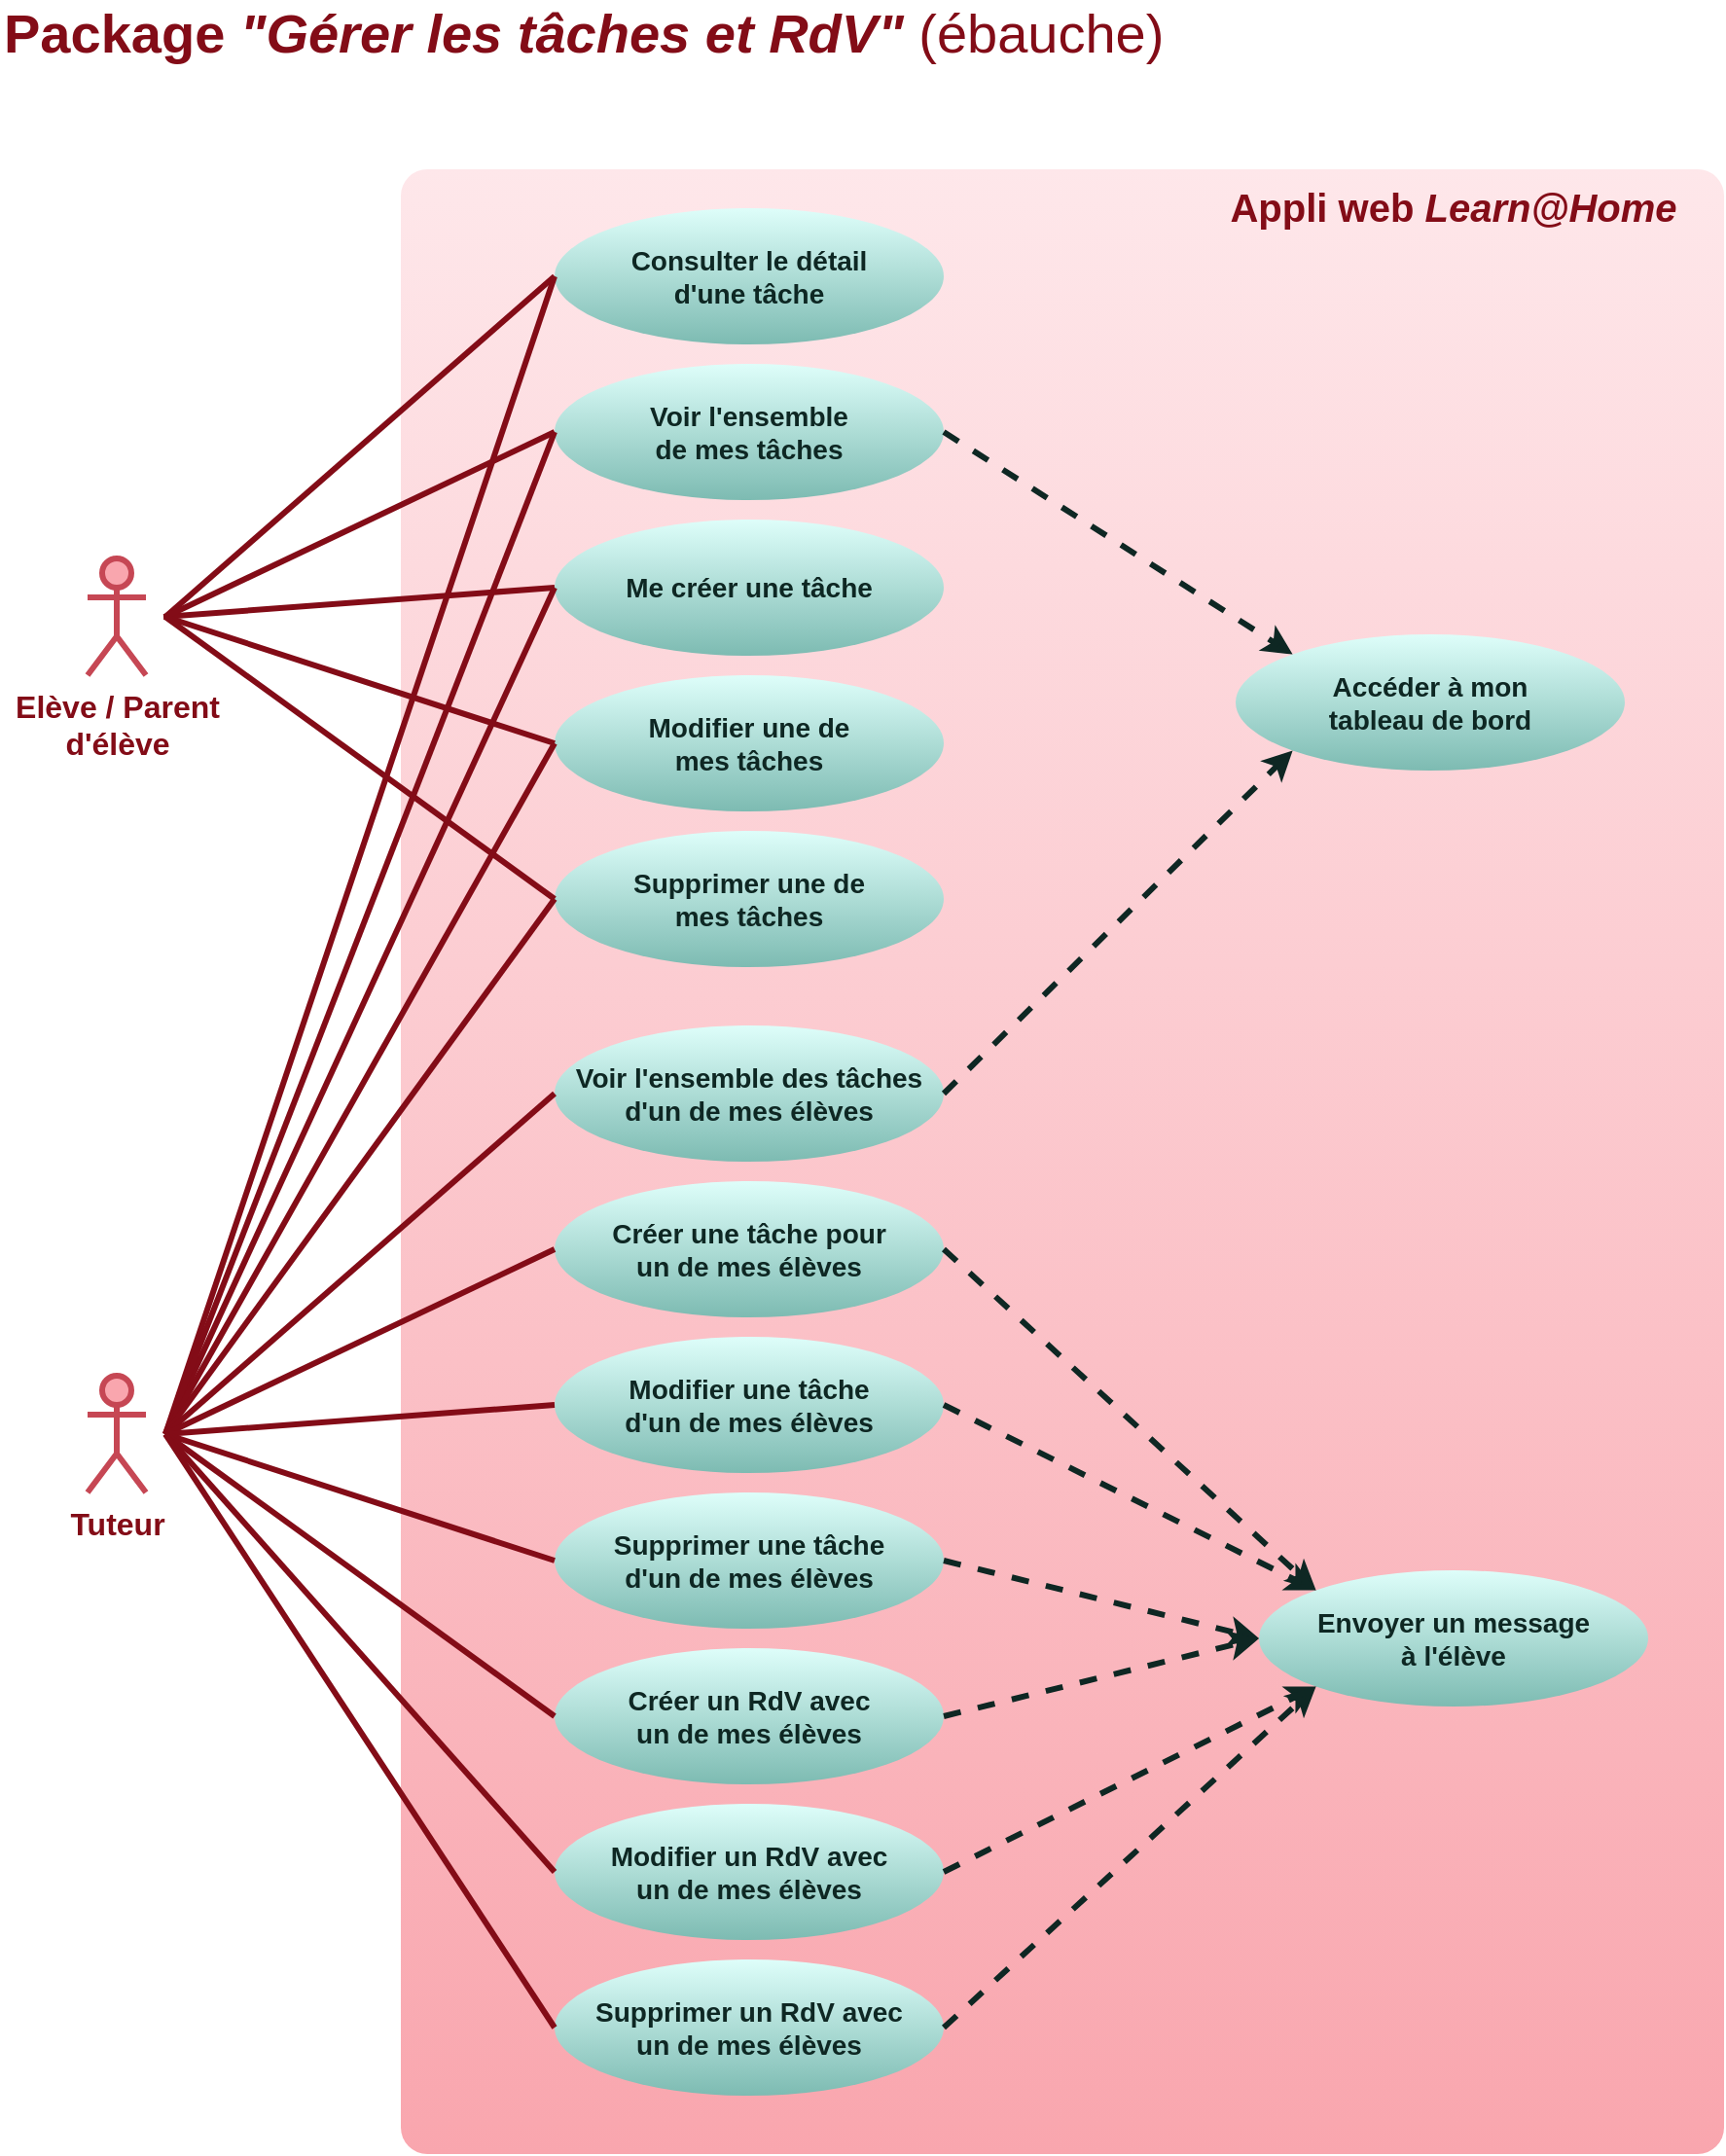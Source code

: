 <mxfile>
    <diagram id="AmlEpA3_1aYCrx1T0YUR" name="Page-1">
        <mxGraphModel dx="1296" dy="957" grid="0" gridSize="10" guides="1" tooltips="1" connect="1" arrows="1" fold="1" page="1" pageScale="1" pageWidth="1169" pageHeight="827" background="#ffffff" math="0" shadow="0">
            <root>
                <mxCell id="0"/>
                <mxCell id="1" parent="0"/>
                <mxCell id="2" value="&lt;font style=&quot;font-size: 16px&quot;&gt;Elève / Parent &lt;br&gt;d'élève&lt;/font&gt;" style="shape=umlActor;verticalLabelPosition=bottom;verticalAlign=top;html=1;strokeWidth=3;strokeColor=#C64754;fillColor=#f9a6ae;fontColor=#830C17;fontStyle=1" parent="1" vertex="1">
                    <mxGeometry x="80" y="340" width="30" height="60" as="geometry"/>
                </mxCell>
                <mxCell id="9" value="&lt;font size=&quot;1&quot; color=&quot;#830c17&quot;&gt;&lt;span style=&quot;font-size: 28px&quot;&gt;&lt;b&gt;Package &lt;/b&gt;&lt;i style=&quot;font-weight: bold&quot;&gt;&quot;Gérer les tâches et RdV&quot;&lt;/i&gt; (ébauche)&lt;/span&gt;&lt;/font&gt;" style="text;html=1;strokeColor=none;fillColor=none;align=left;verticalAlign=middle;whiteSpace=wrap;rounded=0;fontColor=#660000;" parent="1" vertex="1">
                    <mxGeometry x="35" y="60" width="610" height="20" as="geometry"/>
                </mxCell>
                <mxCell id="10" value="" style="rounded=1;whiteSpace=wrap;html=1;fontColor=#660000;strokeWidth=3;strokeColor=none;fillColor=#F9A6AE;gradientColor=#fee7ea;gradientDirection=north;arcSize=2;" parent="1" vertex="1">
                    <mxGeometry x="241" y="140" width="680" height="1020" as="geometry"/>
                </mxCell>
                <mxCell id="12" value="&lt;font style=&quot;font-size: 16px&quot;&gt;Tuteur&lt;br&gt;&lt;/font&gt;" style="shape=umlActor;verticalLabelPosition=bottom;verticalAlign=top;html=1;strokeWidth=3;strokeColor=#C64754;fillColor=#f9a6ae;fontColor=#830C17;fontStyle=1" parent="1" vertex="1">
                    <mxGeometry x="80" y="760" width="30" height="60" as="geometry"/>
                </mxCell>
                <mxCell id="13" value="&lt;font color=&quot;#830c17&quot;&gt;&lt;span style=&quot;font-size: 20px&quot;&gt;&lt;b&gt;Appli web&lt;i&gt; Learn@Home&lt;/i&gt;&lt;/b&gt;&lt;/span&gt;&lt;/font&gt;" style="text;html=1;strokeColor=none;fillColor=none;align=center;verticalAlign=middle;whiteSpace=wrap;rounded=0;fontColor=#660000;" parent="1" vertex="1">
                    <mxGeometry x="657" y="149" width="250" height="20" as="geometry"/>
                </mxCell>
                <mxCell id="19" value="&lt;font style=&quot;font-size: 14px&quot;&gt;&lt;b&gt;&lt;font style=&quot;font-size: 14px&quot;&gt;Consulter le détail&lt;br&gt;&lt;/font&gt;d'une tâche&lt;br&gt;&lt;/b&gt;&lt;/font&gt;" style="ellipse;whiteSpace=wrap;html=1;rounded=1;strokeWidth=3;fontColor=#0e2723;strokeColor=none;fillColor=#defefa;gradientColor=#7dbbb2;" parent="1" vertex="1">
                    <mxGeometry x="320" y="160" width="200" height="70" as="geometry"/>
                </mxCell>
                <mxCell id="31" value="" style="endArrow=none;html=1;fontColor=#0e2723;strokeWidth=3;strokeColor=#830C17;exitX=0;exitY=0.5;exitDx=0;exitDy=0;" parent="1" source="19" edge="1">
                    <mxGeometry width="50" height="50" relative="1" as="geometry">
                        <mxPoint x="338.5" y="292" as="sourcePoint"/>
                        <mxPoint x="120" y="370" as="targetPoint"/>
                    </mxGeometry>
                </mxCell>
                <mxCell id="34" value="" style="endArrow=none;html=1;fontColor=#0e2723;strokeWidth=3;strokeColor=#830C17;exitX=0;exitY=0.5;exitDx=0;exitDy=0;" parent="1" source="19" edge="1">
                    <mxGeometry width="50" height="50" relative="1" as="geometry">
                        <mxPoint x="338.5" y="292" as="sourcePoint"/>
                        <mxPoint x="120" y="790" as="targetPoint"/>
                    </mxGeometry>
                </mxCell>
                <mxCell id="37" value="&lt;font style=&quot;font-size: 14px&quot;&gt;&lt;b&gt;Me créer une tâche&lt;br&gt;&lt;/b&gt;&lt;/font&gt;" style="ellipse;whiteSpace=wrap;html=1;rounded=1;strokeWidth=3;fontColor=#0e2723;strokeColor=none;fillColor=#defefa;gradientColor=#7dbbb2;" parent="1" vertex="1">
                    <mxGeometry x="320" y="320" width="200" height="70" as="geometry"/>
                </mxCell>
                <mxCell id="38" value="" style="endArrow=none;html=1;fontColor=#0e2723;strokeWidth=3;strokeColor=#830C17;exitX=0;exitY=0.5;exitDx=0;exitDy=0;" parent="1" source="37" edge="1">
                    <mxGeometry width="50" height="50" relative="1" as="geometry">
                        <mxPoint x="495" y="530" as="sourcePoint"/>
                        <mxPoint x="119" y="370" as="targetPoint"/>
                    </mxGeometry>
                </mxCell>
                <mxCell id="39" value="" style="endArrow=none;html=1;fontColor=#0e2723;strokeWidth=3;strokeColor=#830C17;exitX=0;exitY=0.5;exitDx=0;exitDy=0;" parent="1" source="37" edge="1">
                    <mxGeometry width="50" height="50" relative="1" as="geometry">
                        <mxPoint x="495" y="382" as="sourcePoint"/>
                        <mxPoint x="120" y="790" as="targetPoint"/>
                    </mxGeometry>
                </mxCell>
                <mxCell id="40" value="&lt;font style=&quot;font-size: 14px&quot;&gt;&lt;b&gt;Voir l'ensemble&lt;br&gt;de mes tâches&lt;/b&gt;&lt;b&gt;&lt;br&gt;&lt;/b&gt;&lt;/font&gt;" style="ellipse;whiteSpace=wrap;html=1;rounded=1;strokeWidth=3;fontColor=#0e2723;strokeColor=none;fillColor=#defefa;gradientColor=#7dbbb2;" vertex="1" parent="1">
                    <mxGeometry x="320" y="240" width="200" height="70" as="geometry"/>
                </mxCell>
                <mxCell id="41" value="&lt;font style=&quot;font-size: 14px&quot;&gt;&lt;b&gt;Voir l'ensemble des tâches d'un de mes élèves&lt;br&gt;&lt;/b&gt;&lt;/font&gt;" style="ellipse;whiteSpace=wrap;html=1;rounded=1;strokeWidth=3;fontColor=#0e2723;strokeColor=none;fillColor=#defefa;gradientColor=#7dbbb2;" vertex="1" parent="1">
                    <mxGeometry x="320" y="580" width="200" height="70" as="geometry"/>
                </mxCell>
                <mxCell id="42" value="&lt;font style=&quot;font-size: 14px&quot;&gt;&lt;b&gt;Modifier une de&lt;br&gt;mes tâches&lt;br&gt;&lt;/b&gt;&lt;/font&gt;" style="ellipse;whiteSpace=wrap;html=1;rounded=1;strokeWidth=3;fontColor=#0e2723;strokeColor=none;fillColor=#defefa;gradientColor=#7dbbb2;" vertex="1" parent="1">
                    <mxGeometry x="320" y="400" width="200" height="70" as="geometry"/>
                </mxCell>
                <mxCell id="43" value="&lt;font style=&quot;font-size: 14px&quot;&gt;&lt;b&gt;Modifier une tâche&lt;br&gt;d'un de mes élèves&lt;br&gt;&lt;/b&gt;&lt;/font&gt;" style="ellipse;whiteSpace=wrap;html=1;rounded=1;strokeWidth=3;fontColor=#0e2723;strokeColor=none;fillColor=#defefa;gradientColor=#7dbbb2;" vertex="1" parent="1">
                    <mxGeometry x="320" y="740" width="200" height="70" as="geometry"/>
                </mxCell>
                <mxCell id="44" value="&lt;font style=&quot;font-size: 14px&quot;&gt;&lt;b&gt;Accéder à mon&lt;br&gt;tableau de bord&lt;br&gt;&lt;/b&gt;&lt;/font&gt;" style="ellipse;whiteSpace=wrap;html=1;rounded=1;strokeWidth=3;fontColor=#0e2723;strokeColor=none;fillColor=#defefa;gradientColor=#7dbbb2;" vertex="1" parent="1">
                    <mxGeometry x="670" y="379" width="200" height="70" as="geometry"/>
                </mxCell>
                <mxCell id="45" value="&lt;font style=&quot;font-size: 14px&quot;&gt;&lt;b&gt;Supprimer une de &lt;br&gt;mes tâches&lt;br&gt;&lt;/b&gt;&lt;/font&gt;" style="ellipse;whiteSpace=wrap;html=1;rounded=1;strokeWidth=3;fontColor=#0e2723;strokeColor=none;fillColor=#defefa;gradientColor=#7dbbb2;" vertex="1" parent="1">
                    <mxGeometry x="320" y="480" width="200" height="70" as="geometry"/>
                </mxCell>
                <mxCell id="46" value="&lt;font style=&quot;font-size: 14px&quot;&gt;&lt;b&gt;Supprimer une tâche&lt;br&gt;d'un de mes élèves&lt;br&gt;&lt;/b&gt;&lt;/font&gt;" style="ellipse;whiteSpace=wrap;html=1;rounded=1;strokeWidth=3;fontColor=#0e2723;strokeColor=none;fillColor=#defefa;gradientColor=#7dbbb2;" vertex="1" parent="1">
                    <mxGeometry x="320" y="820" width="200" height="70" as="geometry"/>
                </mxCell>
                <mxCell id="47" value="&lt;font style=&quot;font-size: 14px&quot;&gt;&lt;b&gt;Créer une tâche pour &lt;br&gt;un de mes élèves&lt;br&gt;&lt;/b&gt;&lt;/font&gt;" style="ellipse;whiteSpace=wrap;html=1;rounded=1;strokeWidth=3;fontColor=#0e2723;strokeColor=none;fillColor=#defefa;gradientColor=#7dbbb2;" vertex="1" parent="1">
                    <mxGeometry x="320" y="660" width="200" height="70" as="geometry"/>
                </mxCell>
                <mxCell id="48" value="&lt;font style=&quot;font-size: 14px&quot;&gt;&lt;b&gt;Créer un RdV avec&lt;br&gt;un de mes élèves&lt;br&gt;&lt;/b&gt;&lt;/font&gt;" style="ellipse;whiteSpace=wrap;html=1;rounded=1;strokeWidth=3;fontColor=#0e2723;strokeColor=none;fillColor=#defefa;gradientColor=#7dbbb2;" vertex="1" parent="1">
                    <mxGeometry x="320" y="900" width="200" height="70" as="geometry"/>
                </mxCell>
                <mxCell id="49" value="&lt;font style=&quot;font-size: 14px&quot;&gt;&lt;b&gt;Modifier un RdV avec&lt;br&gt;un de mes élèves&lt;br&gt;&lt;/b&gt;&lt;/font&gt;" style="ellipse;whiteSpace=wrap;html=1;rounded=1;strokeWidth=3;fontColor=#0e2723;strokeColor=none;fillColor=#defefa;gradientColor=#7dbbb2;" vertex="1" parent="1">
                    <mxGeometry x="320" y="980" width="200" height="70" as="geometry"/>
                </mxCell>
                <mxCell id="50" value="&lt;font style=&quot;font-size: 14px&quot;&gt;&lt;b&gt;Supprimer un RdV avec&lt;br&gt;un de mes élèves&lt;br&gt;&lt;/b&gt;&lt;/font&gt;" style="ellipse;whiteSpace=wrap;html=1;rounded=1;strokeWidth=3;fontColor=#0e2723;strokeColor=none;fillColor=#defefa;gradientColor=#7dbbb2;" vertex="1" parent="1">
                    <mxGeometry x="320" y="1060" width="200" height="70" as="geometry"/>
                </mxCell>
                <mxCell id="51" value="&lt;font style=&quot;font-size: 14px&quot;&gt;&lt;b&gt;Envoyer un message&lt;br&gt;à l'élève&lt;br&gt;&lt;/b&gt;&lt;/font&gt;" style="ellipse;whiteSpace=wrap;html=1;rounded=1;strokeWidth=3;fontColor=#0e2723;strokeColor=none;fillColor=#defefa;gradientColor=#7dbbb2;" vertex="1" parent="1">
                    <mxGeometry x="682" y="860" width="200" height="70" as="geometry"/>
                </mxCell>
                <mxCell id="53" value="" style="endArrow=none;html=1;fontColor=#0e2723;strokeWidth=3;strokeColor=#830C17;exitX=0;exitY=0.5;exitDx=0;exitDy=0;" edge="1" parent="1" source="40">
                    <mxGeometry width="50" height="50" relative="1" as="geometry">
                        <mxPoint x="330" y="205" as="sourcePoint"/>
                        <mxPoint x="120" y="370" as="targetPoint"/>
                    </mxGeometry>
                </mxCell>
                <mxCell id="54" value="" style="endArrow=none;html=1;fontColor=#0e2723;strokeWidth=3;strokeColor=#830C17;exitX=0;exitY=0.5;exitDx=0;exitDy=0;" edge="1" parent="1" source="42">
                    <mxGeometry width="50" height="50" relative="1" as="geometry">
                        <mxPoint x="330" y="285" as="sourcePoint"/>
                        <mxPoint x="120" y="370" as="targetPoint"/>
                    </mxGeometry>
                </mxCell>
                <mxCell id="55" value="" style="endArrow=none;html=1;fontColor=#0e2723;strokeWidth=3;strokeColor=#830C17;exitX=0;exitY=0.5;exitDx=0;exitDy=0;" edge="1" parent="1" source="45">
                    <mxGeometry width="50" height="50" relative="1" as="geometry">
                        <mxPoint x="330" y="445" as="sourcePoint"/>
                        <mxPoint x="120" y="370" as="targetPoint"/>
                    </mxGeometry>
                </mxCell>
                <mxCell id="56" value="" style="endArrow=none;html=1;fontColor=#0e2723;strokeWidth=3;strokeColor=#830C17;exitX=0;exitY=0.5;exitDx=0;exitDy=0;" edge="1" parent="1" source="40">
                    <mxGeometry width="50" height="50" relative="1" as="geometry">
                        <mxPoint x="330" y="365" as="sourcePoint"/>
                        <mxPoint x="120" y="790" as="targetPoint"/>
                    </mxGeometry>
                </mxCell>
                <mxCell id="57" value="" style="endArrow=none;html=1;fontColor=#0e2723;strokeWidth=3;strokeColor=#830C17;exitX=0;exitY=0.5;exitDx=0;exitDy=0;" edge="1" parent="1" source="42">
                    <mxGeometry width="50" height="50" relative="1" as="geometry">
                        <mxPoint x="330" y="285" as="sourcePoint"/>
                        <mxPoint x="120" y="790" as="targetPoint"/>
                    </mxGeometry>
                </mxCell>
                <mxCell id="58" value="" style="endArrow=none;html=1;fontColor=#0e2723;strokeWidth=3;strokeColor=#830C17;exitX=0;exitY=0.5;exitDx=0;exitDy=0;" edge="1" parent="1" source="45">
                    <mxGeometry width="50" height="50" relative="1" as="geometry">
                        <mxPoint x="330" y="445" as="sourcePoint"/>
                        <mxPoint x="120" y="790" as="targetPoint"/>
                    </mxGeometry>
                </mxCell>
                <mxCell id="59" value="" style="endArrow=none;html=1;fontColor=#0e2723;strokeWidth=3;strokeColor=#830C17;exitX=0;exitY=0.5;exitDx=0;exitDy=0;" edge="1" parent="1" source="41">
                    <mxGeometry width="50" height="50" relative="1" as="geometry">
                        <mxPoint x="330" y="525" as="sourcePoint"/>
                        <mxPoint x="120" y="790" as="targetPoint"/>
                    </mxGeometry>
                </mxCell>
                <mxCell id="60" value="" style="endArrow=none;html=1;fontColor=#0e2723;strokeWidth=3;strokeColor=#830C17;exitX=0;exitY=0.5;exitDx=0;exitDy=0;" edge="1" parent="1" source="47">
                    <mxGeometry width="50" height="50" relative="1" as="geometry">
                        <mxPoint x="330" y="625" as="sourcePoint"/>
                        <mxPoint x="120" y="790" as="targetPoint"/>
                    </mxGeometry>
                </mxCell>
                <mxCell id="61" value="" style="endArrow=none;html=1;fontColor=#0e2723;strokeWidth=3;strokeColor=#830C17;exitX=0;exitY=0.5;exitDx=0;exitDy=0;" edge="1" parent="1" source="43">
                    <mxGeometry width="50" height="50" relative="1" as="geometry">
                        <mxPoint x="330" y="705" as="sourcePoint"/>
                        <mxPoint x="120" y="790" as="targetPoint"/>
                    </mxGeometry>
                </mxCell>
                <mxCell id="62" value="" style="endArrow=none;html=1;fontColor=#0e2723;strokeWidth=3;strokeColor=#830C17;exitX=0;exitY=0.5;exitDx=0;exitDy=0;" edge="1" parent="1" source="46">
                    <mxGeometry width="50" height="50" relative="1" as="geometry">
                        <mxPoint x="330" y="785" as="sourcePoint"/>
                        <mxPoint x="120" y="790" as="targetPoint"/>
                    </mxGeometry>
                </mxCell>
                <mxCell id="63" value="" style="endArrow=none;html=1;fontColor=#0e2723;strokeWidth=3;strokeColor=#830C17;exitX=0;exitY=0.5;exitDx=0;exitDy=0;" edge="1" parent="1" source="48">
                    <mxGeometry width="50" height="50" relative="1" as="geometry">
                        <mxPoint x="330" y="865" as="sourcePoint"/>
                        <mxPoint x="120" y="790" as="targetPoint"/>
                    </mxGeometry>
                </mxCell>
                <mxCell id="64" value="" style="endArrow=none;html=1;fontColor=#0e2723;strokeWidth=3;strokeColor=#830C17;exitX=0;exitY=0.5;exitDx=0;exitDy=0;" edge="1" parent="1" source="49">
                    <mxGeometry width="50" height="50" relative="1" as="geometry">
                        <mxPoint x="330" y="945" as="sourcePoint"/>
                        <mxPoint x="120" y="790" as="targetPoint"/>
                    </mxGeometry>
                </mxCell>
                <mxCell id="65" value="" style="endArrow=none;html=1;fontColor=#0e2723;strokeWidth=3;strokeColor=#830C17;exitX=0;exitY=0.5;exitDx=0;exitDy=0;" edge="1" parent="1" source="50">
                    <mxGeometry width="50" height="50" relative="1" as="geometry">
                        <mxPoint x="340" y="955" as="sourcePoint"/>
                        <mxPoint x="120" y="790" as="targetPoint"/>
                    </mxGeometry>
                </mxCell>
                <mxCell id="66" value="" style="endArrow=classic;html=1;fontColor=#0e2723;strokeColor=#0E2723;strokeWidth=3;exitX=1;exitY=0.5;exitDx=0;exitDy=0;dashed=1;entryX=0;entryY=0;entryDx=0;entryDy=0;" edge="1" parent="1" source="40" target="44">
                    <mxGeometry width="50" height="50" relative="1" as="geometry">
                        <mxPoint x="520" y="265" as="sourcePoint"/>
                        <mxPoint x="650" y="260" as="targetPoint"/>
                    </mxGeometry>
                </mxCell>
                <mxCell id="67" value="" style="endArrow=classic;html=1;fontColor=#0e2723;strokeColor=#0E2723;strokeWidth=3;exitX=1;exitY=0.5;exitDx=0;exitDy=0;dashed=1;entryX=0;entryY=1;entryDx=0;entryDy=0;" edge="1" parent="1" source="41" target="44">
                    <mxGeometry width="50" height="50" relative="1" as="geometry">
                        <mxPoint x="530" y="285" as="sourcePoint"/>
                        <mxPoint x="630" y="290" as="targetPoint"/>
                    </mxGeometry>
                </mxCell>
                <mxCell id="69" value="" style="endArrow=classic;html=1;fontColor=#0e2723;strokeColor=#0E2723;strokeWidth=3;exitX=1;exitY=0.5;exitDx=0;exitDy=0;dashed=1;entryX=0;entryY=0;entryDx=0;entryDy=0;" edge="1" parent="1" source="47" target="51">
                    <mxGeometry width="50" height="50" relative="1" as="geometry">
                        <mxPoint x="530" y="625" as="sourcePoint"/>
                        <mxPoint x="709.289" y="448.749" as="targetPoint"/>
                    </mxGeometry>
                </mxCell>
                <mxCell id="70" value="" style="endArrow=classic;html=1;fontColor=#0e2723;strokeColor=#0E2723;strokeWidth=3;exitX=1;exitY=0.5;exitDx=0;exitDy=0;dashed=1;entryX=0;entryY=0;entryDx=0;entryDy=0;" edge="1" parent="1" source="43" target="51">
                    <mxGeometry width="50" height="50" relative="1" as="geometry">
                        <mxPoint x="530" y="705" as="sourcePoint"/>
                        <mxPoint x="710" y="860" as="targetPoint"/>
                    </mxGeometry>
                </mxCell>
                <mxCell id="71" value="" style="endArrow=classic;html=1;fontColor=#0e2723;strokeColor=#0E2723;strokeWidth=3;exitX=1;exitY=0.5;exitDx=0;exitDy=0;dashed=1;entryX=0;entryY=0.5;entryDx=0;entryDy=0;" edge="1" parent="1" source="46" target="51">
                    <mxGeometry width="50" height="50" relative="1" as="geometry">
                        <mxPoint x="530" y="785" as="sourcePoint"/>
                        <mxPoint x="740" y="840" as="targetPoint"/>
                    </mxGeometry>
                </mxCell>
                <mxCell id="72" value="" style="endArrow=classic;html=1;fontColor=#0e2723;strokeColor=#0E2723;strokeWidth=3;exitX=1;exitY=0.5;exitDx=0;exitDy=0;dashed=1;entryX=0;entryY=0.5;entryDx=0;entryDy=0;" edge="1" parent="1" source="48" target="51">
                    <mxGeometry width="50" height="50" relative="1" as="geometry">
                        <mxPoint x="530" y="865" as="sourcePoint"/>
                        <mxPoint x="692" y="865" as="targetPoint"/>
                    </mxGeometry>
                </mxCell>
                <mxCell id="73" value="" style="endArrow=classic;html=1;fontColor=#0e2723;strokeColor=#0E2723;strokeWidth=3;exitX=1;exitY=0.5;exitDx=0;exitDy=0;dashed=1;entryX=0;entryY=1;entryDx=0;entryDy=0;" edge="1" parent="1" source="49" target="51">
                    <mxGeometry width="50" height="50" relative="1" as="geometry">
                        <mxPoint x="530" y="945" as="sourcePoint"/>
                        <mxPoint x="720" y="940" as="targetPoint"/>
                    </mxGeometry>
                </mxCell>
                <mxCell id="74" value="" style="endArrow=classic;html=1;fontColor=#0e2723;strokeColor=#0E2723;strokeWidth=3;exitX=1;exitY=0.5;exitDx=0;exitDy=0;dashed=1;entryX=0;entryY=1;entryDx=0;entryDy=0;" edge="1" parent="1" source="50" target="51">
                    <mxGeometry width="50" height="50" relative="1" as="geometry">
                        <mxPoint x="530" y="1025" as="sourcePoint"/>
                        <mxPoint x="721.289" y="889.749" as="targetPoint"/>
                    </mxGeometry>
                </mxCell>
            </root>
        </mxGraphModel>
    </diagram>
</mxfile>